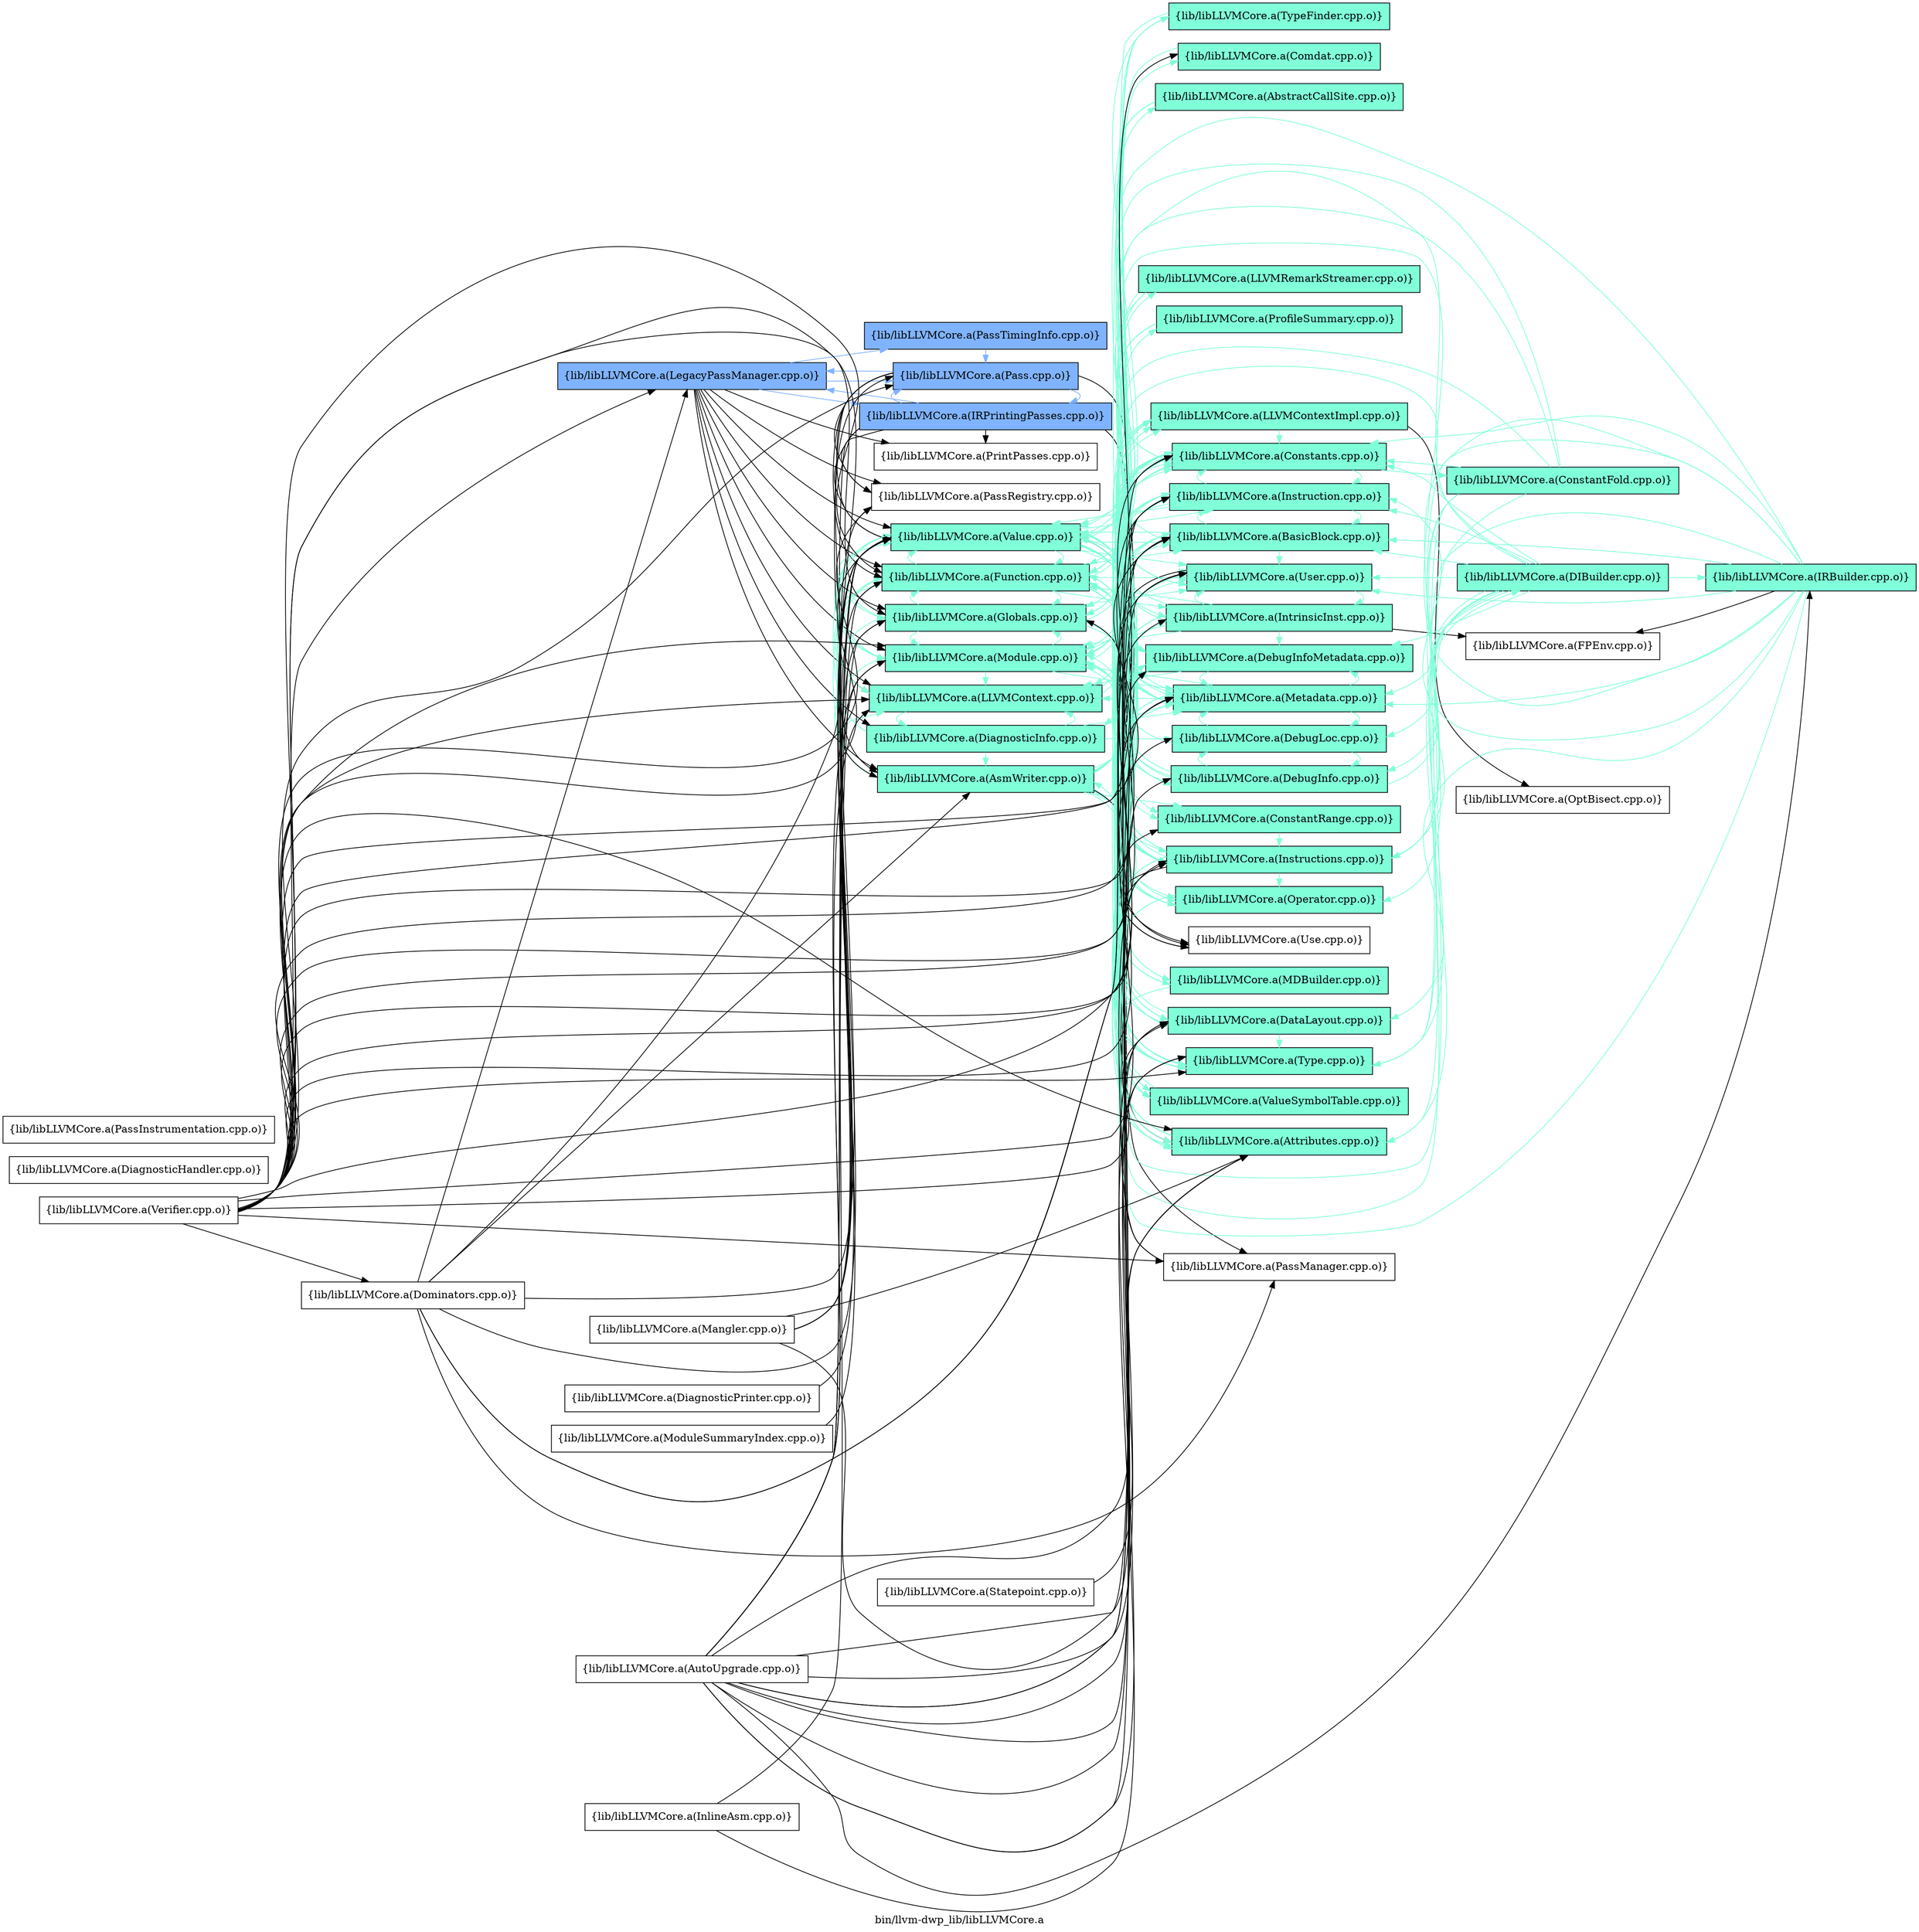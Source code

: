 digraph "bin/llvm-dwp_lib/libLLVMCore.a" {
	label="bin/llvm-dwp_lib/libLLVMCore.a";
	rankdir=LR;
	{ rank=same; Node0x55949ea5e018;  }
	{ rank=same; Node0x55949ea55c38; Node0x55949ea5ad78; Node0x55949ea596a8; Node0x55949ea58348; Node0x55949ea56d68; Node0x55949ea5c088; Node0x55949ea4cc78; Node0x55949ea545b8; Node0x55949ea52628; Node0x55949ea5da78; Node0x55949ea5dcf8; Node0x55949ea4ff18;  }
	{ rank=same; Node0x55949ea4da88; Node0x55949ea50328; Node0x55949ea4f6f8; Node0x55949ea53848; Node0x55949ea5ccb8; Node0x55949ea5b228; Node0x55949ea5af58; Node0x55949ea5a788; Node0x55949ea5a0f8; Node0x55949ea5feb8; Node0x55949ea54a68; Node0x55949ea5bb88; Node0x55949ea5bef8; Node0x55949ea50eb8; Node0x55949ea50c38; Node0x55949ea5b4f8; Node0x55949ea55508; Node0x55949ea5c6c8; Node0x55949ea5ef18; Node0x55949ea4fce8; Node0x55949ea52f38; Node0x55949ea5d118; Node0x55949ea5e158; Node0x55949ea5d848; Node0x55949ea5bae8;  }
	{ rank=same; Node0x55949ea4f478; Node0x55949ea58668; Node0x55949ea54388; Node0x55949ea5d618;  }

	Node0x55949ea5e018 [shape=record,shape=box,group=2,style=filled,fillcolor="0.600000 0.5 1",label="{lib/libLLVMCore.a(LegacyPassManager.cpp.o)}"];
	Node0x55949ea5e018 -> Node0x55949ea55c38;
	Node0x55949ea5e018 -> Node0x55949ea5ad78;
	Node0x55949ea5e018 -> Node0x55949ea596a8;
	Node0x55949ea5e018 -> Node0x55949ea58348;
	Node0x55949ea5e018 -> Node0x55949ea56d68[color="0.600000 0.5 1"];
	Node0x55949ea5e018 -> Node0x55949ea5c088;
	Node0x55949ea5e018 -> Node0x55949ea4cc78;
	Node0x55949ea5e018 -> Node0x55949ea545b8[color="0.600000 0.5 1"];
	Node0x55949ea5e018 -> Node0x55949ea52628;
	Node0x55949ea5e018 -> Node0x55949ea5da78[color="0.600000 0.5 1"];
	Node0x55949ea5e018 -> Node0x55949ea5dcf8;
	Node0x55949ea5e018 -> Node0x55949ea4ff18;
	Node0x55949ea4cc78 [shape=record,shape=box,group=1,style=filled,fillcolor="0.450000 0.5 1",label="{lib/libLLVMCore.a(Module.cpp.o)}"];
	Node0x55949ea4cc78 -> Node0x55949ea4f6f8[color="0.450000 0.5 1"];
	Node0x55949ea4cc78 -> Node0x55949ea5ccb8[color="0.450000 0.5 1"];
	Node0x55949ea4cc78 -> Node0x55949ea5c6c8[color="0.450000 0.5 1"];
	Node0x55949ea4cc78 -> Node0x55949ea596a8[color="0.450000 0.5 1"];
	Node0x55949ea4cc78 -> Node0x55949ea58348[color="0.450000 0.5 1"];
	Node0x55949ea4cc78 -> Node0x55949ea5c088[color="0.450000 0.5 1"];
	Node0x55949ea4cc78 -> Node0x55949ea5feb8[color="0.450000 0.5 1"];
	Node0x55949ea4cc78 -> Node0x55949ea5d848[color="0.450000 0.5 1"];
	Node0x55949ea4cc78 -> Node0x55949ea5bb88[color="0.450000 0.5 1"];
	Node0x55949ea4cc78 -> Node0x55949ea5bef8[color="0.450000 0.5 1"];
	Node0x55949ea4cc78 -> Node0x55949ea50c38[color="0.450000 0.5 1"];
	Node0x55949ea4cc78 -> Node0x55949ea4ff18[color="0.450000 0.5 1"];
	Node0x55949ea4cc78 -> Node0x55949ea4fce8[color="0.450000 0.5 1"];
	Node0x55949ea545b8 [shape=record,shape=box,group=2,style=filled,fillcolor="0.600000 0.5 1",label="{lib/libLLVMCore.a(Pass.cpp.o)}"];
	Node0x55949ea545b8 -> Node0x55949ea4da88;
	Node0x55949ea545b8 -> Node0x55949ea596a8;
	Node0x55949ea545b8 -> Node0x55949ea56d68[color="0.600000 0.5 1"];
	Node0x55949ea545b8 -> Node0x55949ea5c088;
	Node0x55949ea545b8 -> Node0x55949ea5e018[color="0.600000 0.5 1"];
	Node0x55949ea545b8 -> Node0x55949ea52628;
	Node0x55949ea545b8 -> Node0x55949ea4ff18;
	Node0x55949ea4ff18 [shape=record,shape=box,group=1,style=filled,fillcolor="0.450000 0.5 1",label="{lib/libLLVMCore.a(Value.cpp.o)}"];
	Node0x55949ea4ff18 -> Node0x55949ea4da88[color="0.450000 0.5 1"];
	Node0x55949ea4ff18 -> Node0x55949ea50328[color="0.450000 0.5 1"];
	Node0x55949ea4ff18 -> Node0x55949ea5ccb8[color="0.450000 0.5 1"];
	Node0x55949ea4ff18 -> Node0x55949ea5c6c8[color="0.450000 0.5 1"];
	Node0x55949ea4ff18 -> Node0x55949ea5bae8[color="0.450000 0.5 1"];
	Node0x55949ea4ff18 -> Node0x55949ea596a8[color="0.450000 0.5 1"];
	Node0x55949ea4ff18 -> Node0x55949ea58348[color="0.450000 0.5 1"];
	Node0x55949ea4ff18 -> Node0x55949ea5af58[color="0.450000 0.5 1"];
	Node0x55949ea4ff18 -> Node0x55949ea5a788[color="0.450000 0.5 1"];
	Node0x55949ea4ff18 -> Node0x55949ea5a0f8[color="0.450000 0.5 1"];
	Node0x55949ea4ff18 -> Node0x55949ea5c088[color="0.450000 0.5 1"];
	Node0x55949ea4ff18 -> Node0x55949ea5d118[color="0.450000 0.5 1"];
	Node0x55949ea4ff18 -> Node0x55949ea5feb8[color="0.450000 0.5 1"];
	Node0x55949ea4ff18 -> Node0x55949ea54a68[color="0.450000 0.5 1"];
	Node0x55949ea4ff18 -> Node0x55949ea5bb88[color="0.450000 0.5 1"];
	Node0x55949ea4ff18 -> Node0x55949ea50eb8;
	Node0x55949ea4ff18 -> Node0x55949ea50c38[color="0.450000 0.5 1"];
	Node0x55949ea4ff18 -> Node0x55949ea4fce8[color="0.450000 0.5 1"];
	Node0x55949ea4da88 [shape=record,shape=box,group=1,style=filled,fillcolor="0.450000 0.5 1",label="{lib/libLLVMCore.a(Attributes.cpp.o)}"];
	Node0x55949ea4da88 -> Node0x55949ea55c38[color="0.450000 0.5 1"];
	Node0x55949ea4da88 -> Node0x55949ea596a8[color="0.450000 0.5 1"];
	Node0x55949ea5ccb8 [shape=record,shape=box,group=1,style=filled,fillcolor="0.450000 0.5 1",label="{lib/libLLVMCore.a(Constants.cpp.o)}"];
	Node0x55949ea5ccb8 -> Node0x55949ea4f478[color="0.450000 0.5 1"];
	Node0x55949ea5ccb8 -> Node0x55949ea596a8[color="0.450000 0.5 1"];
	Node0x55949ea5ccb8 -> Node0x55949ea58348[color="0.450000 0.5 1"];
	Node0x55949ea5ccb8 -> Node0x55949ea5af58[color="0.450000 0.5 1"];
	Node0x55949ea5ccb8 -> Node0x55949ea5a788[color="0.450000 0.5 1"];
	Node0x55949ea5ccb8 -> Node0x55949ea54a68[color="0.450000 0.5 1"];
	Node0x55949ea5ccb8 -> Node0x55949ea5bb88[color="0.450000 0.5 1"];
	Node0x55949ea5ccb8 -> Node0x55949ea50c38[color="0.450000 0.5 1"];
	Node0x55949ea5ccb8 -> Node0x55949ea4ff18[color="0.450000 0.5 1"];
	Node0x55949ea5fc38 [shape=record,shape=box,group=0,label="{lib/libLLVMCore.a(Mangler.cpp.o)}"];
	Node0x55949ea5fc38 -> Node0x55949ea4da88;
	Node0x55949ea5fc38 -> Node0x55949ea5c6c8;
	Node0x55949ea5fc38 -> Node0x55949ea596a8;
	Node0x55949ea5fc38 -> Node0x55949ea58348;
	Node0x55949ea5fc38 -> Node0x55949ea4cc78;
	Node0x55949ea5fc38 -> Node0x55949ea4ff18;
	Node0x55949ea5feb8 [shape=record,shape=box,group=1,style=filled,fillcolor="0.450000 0.5 1",label="{lib/libLLVMCore.a(Metadata.cpp.o)}"];
	Node0x55949ea5feb8 -> Node0x55949ea53848[color="0.450000 0.5 1"];
	Node0x55949ea5feb8 -> Node0x55949ea5ccb8[color="0.450000 0.5 1"];
	Node0x55949ea5feb8 -> Node0x55949ea5b228[color="0.450000 0.5 1"];
	Node0x55949ea5feb8 -> Node0x55949ea5b4f8[color="0.450000 0.5 1"];
	Node0x55949ea5feb8 -> Node0x55949ea5c088[color="0.450000 0.5 1"];
	Node0x55949ea5feb8 -> Node0x55949ea5d118[color="0.450000 0.5 1"];
	Node0x55949ea5feb8 -> Node0x55949ea4cc78[color="0.450000 0.5 1"];
	Node0x55949ea5feb8 -> Node0x55949ea5bb88[color="0.450000 0.5 1"];
	Node0x55949ea5feb8 -> Node0x55949ea4ff18[color="0.450000 0.5 1"];
	Node0x55949ea5c6c8 [shape=record,shape=box,group=1,style=filled,fillcolor="0.450000 0.5 1",label="{lib/libLLVMCore.a(DataLayout.cpp.o)}"];
	Node0x55949ea5c6c8 -> Node0x55949ea58348[color="0.450000 0.5 1"];
	Node0x55949ea5c6c8 -> Node0x55949ea4cc78[color="0.450000 0.5 1"];
	Node0x55949ea5c6c8 -> Node0x55949ea5bb88[color="0.450000 0.5 1"];
	Node0x55949ea5ad78 [shape=record,shape=box,group=1,style=filled,fillcolor="0.450000 0.5 1",label="{lib/libLLVMCore.a(DiagnosticInfo.cpp.o)}"];
	Node0x55949ea5ad78 -> Node0x55949ea55c38[color="0.450000 0.5 1"];
	Node0x55949ea5ad78 -> Node0x55949ea5b4f8[color="0.450000 0.5 1"];
	Node0x55949ea5ad78 -> Node0x55949ea596a8[color="0.450000 0.5 1"];
	Node0x55949ea5ad78 -> Node0x55949ea5af58[color="0.450000 0.5 1"];
	Node0x55949ea5ad78 -> Node0x55949ea5c088[color="0.450000 0.5 1"];
	Node0x55949ea5ad78 -> Node0x55949ea5feb8[color="0.450000 0.5 1"];
	Node0x55949ea5ad78 -> Node0x55949ea4ff18[color="0.450000 0.5 1"];
	Node0x55949ea596a8 [shape=record,shape=box,group=1,style=filled,fillcolor="0.450000 0.5 1",label="{lib/libLLVMCore.a(Function.cpp.o)}"];
	Node0x55949ea596a8 -> Node0x55949ea55508[color="0.450000 0.5 1"];
	Node0x55949ea596a8 -> Node0x55949ea4da88[color="0.450000 0.5 1"];
	Node0x55949ea596a8 -> Node0x55949ea50328[color="0.450000 0.5 1"];
	Node0x55949ea596a8 -> Node0x55949ea5ccb8[color="0.450000 0.5 1"];
	Node0x55949ea596a8 -> Node0x55949ea5c6c8[color="0.450000 0.5 1"];
	Node0x55949ea596a8 -> Node0x55949ea58348[color="0.450000 0.5 1"];
	Node0x55949ea596a8 -> Node0x55949ea5a788[color="0.450000 0.5 1"];
	Node0x55949ea596a8 -> Node0x55949ea5a0f8[color="0.450000 0.5 1"];
	Node0x55949ea596a8 -> Node0x55949ea5c088[color="0.450000 0.5 1"];
	Node0x55949ea596a8 -> Node0x55949ea5ef18[color="0.450000 0.5 1"];
	Node0x55949ea596a8 -> Node0x55949ea5feb8[color="0.450000 0.5 1"];
	Node0x55949ea596a8 -> Node0x55949ea4cc78[color="0.450000 0.5 1"];
	Node0x55949ea596a8 -> Node0x55949ea5bb88[color="0.450000 0.5 1"];
	Node0x55949ea596a8 -> Node0x55949ea50c38[color="0.450000 0.5 1"];
	Node0x55949ea596a8 -> Node0x55949ea4ff18[color="0.450000 0.5 1"];
	Node0x55949ea596a8 -> Node0x55949ea4fce8[color="0.450000 0.5 1"];
	Node0x55949ea58348 [shape=record,shape=box,group=1,style=filled,fillcolor="0.450000 0.5 1",label="{lib/libLLVMCore.a(Globals.cpp.o)}"];
	Node0x55949ea58348 -> Node0x55949ea53848[color="0.450000 0.5 1"];
	Node0x55949ea58348 -> Node0x55949ea5ccb8[color="0.450000 0.5 1"];
	Node0x55949ea58348 -> Node0x55949ea596a8[color="0.450000 0.5 1"];
	Node0x55949ea58348 -> Node0x55949ea5feb8[color="0.450000 0.5 1"];
	Node0x55949ea58348 -> Node0x55949ea4cc78[color="0.450000 0.5 1"];
	Node0x55949ea58348 -> Node0x55949ea5bb88[color="0.450000 0.5 1"];
	Node0x55949ea58348 -> Node0x55949ea50c38[color="0.450000 0.5 1"];
	Node0x55949ea58348 -> Node0x55949ea4ff18[color="0.450000 0.5 1"];
	Node0x55949ea57bc8 [shape=record,shape=box,group=1,style=filled,fillcolor="0.450000 0.5 1",label="{lib/libLLVMCore.a(IRBuilder.cpp.o)}"];
	Node0x55949ea57bc8 -> Node0x55949ea4da88[color="0.450000 0.5 1"];
	Node0x55949ea57bc8 -> Node0x55949ea50328[color="0.450000 0.5 1"];
	Node0x55949ea57bc8 -> Node0x55949ea5ccb8[color="0.450000 0.5 1"];
	Node0x55949ea57bc8 -> Node0x55949ea5c6c8[color="0.450000 0.5 1"];
	Node0x55949ea57bc8 -> Node0x55949ea596a8[color="0.450000 0.5 1"];
	Node0x55949ea57bc8 -> Node0x55949ea58348[color="0.450000 0.5 1"];
	Node0x55949ea57bc8 -> Node0x55949ea58668;
	Node0x55949ea57bc8 -> Node0x55949ea5af58[color="0.450000 0.5 1"];
	Node0x55949ea57bc8 -> Node0x55949ea5a788[color="0.450000 0.5 1"];
	Node0x55949ea57bc8 -> Node0x55949ea5feb8[color="0.450000 0.5 1"];
	Node0x55949ea57bc8 -> Node0x55949ea5bb88[color="0.450000 0.5 1"];
	Node0x55949ea57bc8 -> Node0x55949ea50c38[color="0.450000 0.5 1"];
	Node0x55949ea57bc8 -> Node0x55949ea4ff18[color="0.450000 0.5 1"];
	Node0x55949ea5b728 [shape=record,shape=box,group=0,label="{lib/libLLVMCore.a(InlineAsm.cpp.o)}"];
	Node0x55949ea5b728 -> Node0x55949ea5bb88;
	Node0x55949ea5b728 -> Node0x55949ea4ff18;
	Node0x55949ea5af58 [shape=record,shape=box,group=1,style=filled,fillcolor="0.450000 0.5 1",label="{lib/libLLVMCore.a(Instruction.cpp.o)}"];
	Node0x55949ea5af58 -> Node0x55949ea4da88[color="0.450000 0.5 1"];
	Node0x55949ea5af58 -> Node0x55949ea50328[color="0.450000 0.5 1"];
	Node0x55949ea5af58 -> Node0x55949ea5ccb8[color="0.450000 0.5 1"];
	Node0x55949ea5af58 -> Node0x55949ea5a788[color="0.450000 0.5 1"];
	Node0x55949ea5af58 -> Node0x55949ea5feb8[color="0.450000 0.5 1"];
	Node0x55949ea5af58 -> Node0x55949ea50c38[color="0.450000 0.5 1"];
	Node0x55949ea5af58 -> Node0x55949ea4ff18[color="0.450000 0.5 1"];
	Node0x55949ea5a788 [shape=record,shape=box,group=1,style=filled,fillcolor="0.450000 0.5 1",label="{lib/libLLVMCore.a(Instructions.cpp.o)}"];
	Node0x55949ea5a788 -> Node0x55949ea4da88[color="0.450000 0.5 1"];
	Node0x55949ea5a788 -> Node0x55949ea50328[color="0.450000 0.5 1"];
	Node0x55949ea5a788 -> Node0x55949ea5ccb8[color="0.450000 0.5 1"];
	Node0x55949ea5a788 -> Node0x55949ea5c6c8[color="0.450000 0.5 1"];
	Node0x55949ea5a788 -> Node0x55949ea596a8[color="0.450000 0.5 1"];
	Node0x55949ea5a788 -> Node0x55949ea5af58[color="0.450000 0.5 1"];
	Node0x55949ea5a788 -> Node0x55949ea5d118[color="0.450000 0.5 1"];
	Node0x55949ea5a788 -> Node0x55949ea5ef18[color="0.450000 0.5 1"];
	Node0x55949ea5a788 -> Node0x55949ea5feb8[color="0.450000 0.5 1"];
	Node0x55949ea5a788 -> Node0x55949ea4cc78[color="0.450000 0.5 1"];
	Node0x55949ea5a788 -> Node0x55949ea54a68[color="0.450000 0.5 1"];
	Node0x55949ea5a788 -> Node0x55949ea5bb88[color="0.450000 0.5 1"];
	Node0x55949ea5a788 -> Node0x55949ea50eb8;
	Node0x55949ea5a788 -> Node0x55949ea50c38[color="0.450000 0.5 1"];
	Node0x55949ea5a788 -> Node0x55949ea4ff18[color="0.450000 0.5 1"];
	Node0x55949ea5c088 [shape=record,shape=box,group=1,style=filled,fillcolor="0.450000 0.5 1",label="{lib/libLLVMCore.a(LLVMContext.cpp.o)}"];
	Node0x55949ea5c088 -> Node0x55949ea5ad78[color="0.450000 0.5 1"];
	Node0x55949ea5c088 -> Node0x55949ea5d118[color="0.450000 0.5 1"];
	Node0x55949ea5c088 -> Node0x55949ea5e158[color="0.450000 0.5 1"];
	Node0x55949ea5bb88 [shape=record,shape=box,group=1,style=filled,fillcolor="0.450000 0.5 1",label="{lib/libLLVMCore.a(Type.cpp.o)}"];
	Node0x55949ea5bb88 -> Node0x55949ea5ccb8[color="0.450000 0.5 1"];
	Node0x55949ea50c38 [shape=record,shape=box,group=1,style=filled,fillcolor="0.450000 0.5 1",label="{lib/libLLVMCore.a(User.cpp.o)}"];
	Node0x55949ea50c38 -> Node0x55949ea5a0f8[color="0.450000 0.5 1"];
	Node0x55949ea50c38 -> Node0x55949ea50eb8;
	Node0x55949ea50328 [shape=record,shape=box,group=1,style=filled,fillcolor="0.450000 0.5 1",label="{lib/libLLVMCore.a(BasicBlock.cpp.o)}"];
	Node0x55949ea50328 -> Node0x55949ea5ccb8[color="0.450000 0.5 1"];
	Node0x55949ea50328 -> Node0x55949ea5af58[color="0.450000 0.5 1"];
	Node0x55949ea50328 -> Node0x55949ea5a788[color="0.450000 0.5 1"];
	Node0x55949ea50328 -> Node0x55949ea5feb8[color="0.450000 0.5 1"];
	Node0x55949ea50328 -> Node0x55949ea5bb88[color="0.450000 0.5 1"];
	Node0x55949ea50328 -> Node0x55949ea50c38[color="0.450000 0.5 1"];
	Node0x55949ea50328 -> Node0x55949ea4ff18[color="0.450000 0.5 1"];
	Node0x55949ea50328 -> Node0x55949ea4fce8[color="0.450000 0.5 1"];
	Node0x55949ea5a0f8 [shape=record,shape=box,group=1,style=filled,fillcolor="0.450000 0.5 1",label="{lib/libLLVMCore.a(IntrinsicInst.cpp.o)}"];
	Node0x55949ea5a0f8 -> Node0x55949ea4da88[color="0.450000 0.5 1"];
	Node0x55949ea5a0f8 -> Node0x55949ea50328[color="0.450000 0.5 1"];
	Node0x55949ea5a0f8 -> Node0x55949ea5ccb8[color="0.450000 0.5 1"];
	Node0x55949ea5a0f8 -> Node0x55949ea5c6c8[color="0.450000 0.5 1"];
	Node0x55949ea5a0f8 -> Node0x55949ea5b228[color="0.450000 0.5 1"];
	Node0x55949ea5a0f8 -> Node0x55949ea596a8[color="0.450000 0.5 1"];
	Node0x55949ea5a0f8 -> Node0x55949ea58668;
	Node0x55949ea5a0f8 -> Node0x55949ea5af58[color="0.450000 0.5 1"];
	Node0x55949ea5a0f8 -> Node0x55949ea5a788[color="0.450000 0.5 1"];
	Node0x55949ea5a0f8 -> Node0x55949ea5feb8[color="0.450000 0.5 1"];
	Node0x55949ea5a0f8 -> Node0x55949ea4cc78[color="0.450000 0.5 1"];
	Node0x55949ea5a0f8 -> Node0x55949ea54a68[color="0.450000 0.5 1"];
	Node0x55949ea5a0f8 -> Node0x55949ea5bb88[color="0.450000 0.5 1"];
	Node0x55949ea5a0f8 -> Node0x55949ea50c38[color="0.450000 0.5 1"];
	Node0x55949ea5a0f8 -> Node0x55949ea4ff18[color="0.450000 0.5 1"];
	Node0x55949ea54a68 [shape=record,shape=box,group=1,style=filled,fillcolor="0.450000 0.5 1",label="{lib/libLLVMCore.a(Operator.cpp.o)}"];
	Node0x55949ea54a68 -> Node0x55949ea5ccb8[color="0.450000 0.5 1"];
	Node0x55949ea54a68 -> Node0x55949ea5c6c8[color="0.450000 0.5 1"];
	Node0x55949ea54a68 -> Node0x55949ea5bb88[color="0.450000 0.5 1"];
	Node0x55949ea5b228 [shape=record,shape=box,group=1,style=filled,fillcolor="0.450000 0.5 1",label="{lib/libLLVMCore.a(DebugInfoMetadata.cpp.o)}"];
	Node0x55949ea5b228 -> Node0x55949ea5ccb8[color="0.450000 0.5 1"];
	Node0x55949ea5b228 -> Node0x55949ea5c088[color="0.450000 0.5 1"];
	Node0x55949ea5b228 -> Node0x55949ea5d118[color="0.450000 0.5 1"];
	Node0x55949ea5b228 -> Node0x55949ea5feb8[color="0.450000 0.5 1"];
	Node0x55949ea5b228 -> Node0x55949ea5bb88[color="0.450000 0.5 1"];
	Node0x55949ea53848 [shape=record,shape=box,group=1,style=filled,fillcolor="0.450000 0.5 1",label="{lib/libLLVMCore.a(ConstantRange.cpp.o)}"];
	Node0x55949ea53848 -> Node0x55949ea5a788[color="0.450000 0.5 1"];
	Node0x55949ea52628 [shape=record,shape=box,group=0,label="{lib/libLLVMCore.a(PassRegistry.cpp.o)}"];
	Node0x55949ea5b4f8 [shape=record,shape=box,group=1,style=filled,fillcolor="0.450000 0.5 1",label="{lib/libLLVMCore.a(DebugLoc.cpp.o)}"];
	Node0x55949ea5b4f8 -> Node0x55949ea5bae8[color="0.450000 0.5 1"];
	Node0x55949ea5b4f8 -> Node0x55949ea5b228[color="0.450000 0.5 1"];
	Node0x55949ea5b4f8 -> Node0x55949ea5feb8[color="0.450000 0.5 1"];
	Node0x55949ea593d8 [shape=record,shape=box,group=0,label="{lib/libLLVMCore.a(Dominators.cpp.o)}"];
	Node0x55949ea593d8 -> Node0x55949ea55c38;
	Node0x55949ea593d8 -> Node0x55949ea50328;
	Node0x55949ea593d8 -> Node0x55949ea5af58;
	Node0x55949ea593d8 -> Node0x55949ea5e018;
	Node0x55949ea593d8 -> Node0x55949ea545b8;
	Node0x55949ea593d8 -> Node0x55949ea52f38;
	Node0x55949ea593d8 -> Node0x55949ea52628;
	Node0x55949ea593d8 -> Node0x55949ea4ff18;
	Node0x55949ea50eb8 [shape=record,shape=box,group=0,label="{lib/libLLVMCore.a(Use.cpp.o)}"];
	Node0x55949ea55c38 [shape=record,shape=box,group=1,style=filled,fillcolor="0.450000 0.5 1",label="{lib/libLLVMCore.a(AsmWriter.cpp.o)}"];
	Node0x55949ea55c38 -> Node0x55949ea4da88[color="0.450000 0.5 1"];
	Node0x55949ea55c38 -> Node0x55949ea50328[color="0.450000 0.5 1"];
	Node0x55949ea55c38 -> Node0x55949ea4f6f8[color="0.450000 0.5 1"];
	Node0x55949ea55c38 -> Node0x55949ea53848[color="0.450000 0.5 1"];
	Node0x55949ea55c38 -> Node0x55949ea5ccb8[color="0.450000 0.5 1"];
	Node0x55949ea55c38 -> Node0x55949ea5b228[color="0.450000 0.5 1"];
	Node0x55949ea55c38 -> Node0x55949ea596a8[color="0.450000 0.5 1"];
	Node0x55949ea55c38 -> Node0x55949ea58348[color="0.450000 0.5 1"];
	Node0x55949ea55c38 -> Node0x55949ea5af58[color="0.450000 0.5 1"];
	Node0x55949ea55c38 -> Node0x55949ea5a788[color="0.450000 0.5 1"];
	Node0x55949ea55c38 -> Node0x55949ea5a0f8[color="0.450000 0.5 1"];
	Node0x55949ea55c38 -> Node0x55949ea5c088[color="0.450000 0.5 1"];
	Node0x55949ea55c38 -> Node0x55949ea5feb8[color="0.450000 0.5 1"];
	Node0x55949ea55c38 -> Node0x55949ea4cc78[color="0.450000 0.5 1"];
	Node0x55949ea55c38 -> Node0x55949ea54a68[color="0.450000 0.5 1"];
	Node0x55949ea55c38 -> Node0x55949ea5bb88[color="0.450000 0.5 1"];
	Node0x55949ea55c38 -> Node0x55949ea5bef8[color="0.450000 0.5 1"];
	Node0x55949ea55c38 -> Node0x55949ea50eb8;
	Node0x55949ea55c38 -> Node0x55949ea50c38[color="0.450000 0.5 1"];
	Node0x55949ea55c38 -> Node0x55949ea4ff18[color="0.450000 0.5 1"];
	Node0x55949ea4f6f8 [shape=record,shape=box,group=1,style=filled,fillcolor="0.450000 0.5 1",label="{lib/libLLVMCore.a(Comdat.cpp.o)}"];
	Node0x55949ea4f6f8 -> Node0x55949ea4cc78[color="0.450000 0.5 1"];
	Node0x55949ea5da78 [shape=record,shape=box,group=2,style=filled,fillcolor="0.600000 0.5 1",label="{lib/libLLVMCore.a(PassTimingInfo.cpp.o)}"];
	Node0x55949ea5da78 -> Node0x55949ea545b8[color="0.600000 0.5 1"];
	Node0x55949ea5bae8 [shape=record,shape=box,group=1,style=filled,fillcolor="0.450000 0.5 1",label="{lib/libLLVMCore.a(DebugInfo.cpp.o)}"];
	Node0x55949ea5bae8 -> Node0x55949ea5d618[color="0.450000 0.5 1"];
	Node0x55949ea5bae8 -> Node0x55949ea5b228[color="0.450000 0.5 1"];
	Node0x55949ea5bae8 -> Node0x55949ea5b4f8[color="0.450000 0.5 1"];
	Node0x55949ea5bae8 -> Node0x55949ea596a8[color="0.450000 0.5 1"];
	Node0x55949ea5bae8 -> Node0x55949ea5af58[color="0.450000 0.5 1"];
	Node0x55949ea5bae8 -> Node0x55949ea5feb8[color="0.450000 0.5 1"];
	Node0x55949ea5bae8 -> Node0x55949ea4cc78[color="0.450000 0.5 1"];
	Node0x55949ea5bae8 -> Node0x55949ea4ff18[color="0.450000 0.5 1"];
	Node0x55949ea5c3a8 [shape=record,shape=box,group=0,label="{lib/libLLVMCore.a(Statepoint.cpp.o)}"];
	Node0x55949ea5c3a8 -> Node0x55949ea4da88;
	Node0x55949ea5dcf8 [shape=record,shape=box,group=0,label="{lib/libLLVMCore.a(PrintPasses.cpp.o)}"];
	Node0x55949ea5ef18 [shape=record,shape=box,group=1,style=filled,fillcolor="0.450000 0.5 1",label="{lib/libLLVMCore.a(MDBuilder.cpp.o)}"];
	Node0x55949ea5ef18 -> Node0x55949ea5ccb8[color="0.450000 0.5 1"];
	Node0x55949ea5ef18 -> Node0x55949ea5feb8[color="0.450000 0.5 1"];
	Node0x55949ea5ef18 -> Node0x55949ea5bb88[color="0.450000 0.5 1"];
	Node0x55949ea5ef18 -> Node0x55949ea4ff18[color="0.450000 0.5 1"];
	Node0x55949ea56d68 [shape=record,shape=box,group=2,style=filled,fillcolor="0.600000 0.5 1",label="{lib/libLLVMCore.a(IRPrintingPasses.cpp.o)}"];
	Node0x55949ea56d68 -> Node0x55949ea55c38;
	Node0x55949ea56d68 -> Node0x55949ea5e018[color="0.600000 0.5 1"];
	Node0x55949ea56d68 -> Node0x55949ea545b8[color="0.600000 0.5 1"];
	Node0x55949ea56d68 -> Node0x55949ea52f38;
	Node0x55949ea56d68 -> Node0x55949ea52628;
	Node0x55949ea56d68 -> Node0x55949ea5dcf8;
	Node0x55949ea56d68 -> Node0x55949ea4ff18;
	Node0x55949ea51598 [shape=record,shape=box,group=0,label="{lib/libLLVMCore.a(Verifier.cpp.o)}"];
	Node0x55949ea51598 -> Node0x55949ea55c38;
	Node0x55949ea51598 -> Node0x55949ea4da88;
	Node0x55949ea51598 -> Node0x55949ea50328;
	Node0x55949ea51598 -> Node0x55949ea4f6f8;
	Node0x55949ea51598 -> Node0x55949ea53848;
	Node0x55949ea51598 -> Node0x55949ea5ccb8;
	Node0x55949ea51598 -> Node0x55949ea5c6c8;
	Node0x55949ea51598 -> Node0x55949ea5b228;
	Node0x55949ea51598 -> Node0x55949ea5b4f8;
	Node0x55949ea51598 -> Node0x55949ea593d8;
	Node0x55949ea51598 -> Node0x55949ea596a8;
	Node0x55949ea51598 -> Node0x55949ea58348;
	Node0x55949ea51598 -> Node0x55949ea5af58;
	Node0x55949ea51598 -> Node0x55949ea5a788;
	Node0x55949ea51598 -> Node0x55949ea5a0f8;
	Node0x55949ea51598 -> Node0x55949ea5c088;
	Node0x55949ea51598 -> Node0x55949ea5e018;
	Node0x55949ea51598 -> Node0x55949ea5feb8;
	Node0x55949ea51598 -> Node0x55949ea4cc78;
	Node0x55949ea51598 -> Node0x55949ea545b8;
	Node0x55949ea51598 -> Node0x55949ea52f38;
	Node0x55949ea51598 -> Node0x55949ea52628;
	Node0x55949ea51598 -> Node0x55949ea5bb88;
	Node0x55949ea51598 -> Node0x55949ea50c38;
	Node0x55949ea51598 -> Node0x55949ea4ff18;
	Node0x55949ea52f38 [shape=record,shape=box,group=0,label="{lib/libLLVMCore.a(PassManager.cpp.o)}"];
	Node0x55949ea52f38 -> Node0x55949ea58348;
	Node0x55949ea52f38 -> Node0x55949ea4ff18;
	Node0x55949ea5d618 [shape=record,shape=box,group=1,style=filled,fillcolor="0.450000 0.5 1",label="{lib/libLLVMCore.a(DIBuilder.cpp.o)}"];
	Node0x55949ea5d618 -> Node0x55949ea4da88[color="0.450000 0.5 1"];
	Node0x55949ea5d618 -> Node0x55949ea50328[color="0.450000 0.5 1"];
	Node0x55949ea5d618 -> Node0x55949ea5ccb8[color="0.450000 0.5 1"];
	Node0x55949ea5d618 -> Node0x55949ea5bae8[color="0.450000 0.5 1"];
	Node0x55949ea5d618 -> Node0x55949ea5b228[color="0.450000 0.5 1"];
	Node0x55949ea5d618 -> Node0x55949ea5b4f8[color="0.450000 0.5 1"];
	Node0x55949ea5d618 -> Node0x55949ea596a8[color="0.450000 0.5 1"];
	Node0x55949ea5d618 -> Node0x55949ea57bc8[color="0.450000 0.5 1"];
	Node0x55949ea5d618 -> Node0x55949ea5af58[color="0.450000 0.5 1"];
	Node0x55949ea5d618 -> Node0x55949ea5a788[color="0.450000 0.5 1"];
	Node0x55949ea5d618 -> Node0x55949ea5feb8[color="0.450000 0.5 1"];
	Node0x55949ea5d618 -> Node0x55949ea4cc78[color="0.450000 0.5 1"];
	Node0x55949ea5d618 -> Node0x55949ea5bb88[color="0.450000 0.5 1"];
	Node0x55949ea5d618 -> Node0x55949ea50c38[color="0.450000 0.5 1"];
	Node0x55949ea5d618 -> Node0x55949ea4ff18[color="0.450000 0.5 1"];
	Node0x55949ea55508 [shape=record,shape=box,group=1,style=filled,fillcolor="0.450000 0.5 1",label="{lib/libLLVMCore.a(AbstractCallSite.cpp.o)}"];
	Node0x55949ea55508 -> Node0x55949ea5ccb8[color="0.450000 0.5 1"];
	Node0x55949ea55508 -> Node0x55949ea5a788[color="0.450000 0.5 1"];
	Node0x55949ea55508 -> Node0x55949ea5feb8[color="0.450000 0.5 1"];
	Node0x55949ea55508 -> Node0x55949ea50c38[color="0.450000 0.5 1"];
	Node0x55949ea4f478 [shape=record,shape=box,group=1,style=filled,fillcolor="0.450000 0.5 1",label="{lib/libLLVMCore.a(ConstantFold.cpp.o)}"];
	Node0x55949ea4f478 -> Node0x55949ea5ccb8[color="0.450000 0.5 1"];
	Node0x55949ea4f478 -> Node0x55949ea596a8[color="0.450000 0.5 1"];
	Node0x55949ea4f478 -> Node0x55949ea58348[color="0.450000 0.5 1"];
	Node0x55949ea4f478 -> Node0x55949ea5a788[color="0.450000 0.5 1"];
	Node0x55949ea4f478 -> Node0x55949ea4cc78[color="0.450000 0.5 1"];
	Node0x55949ea4f478 -> Node0x55949ea54a68[color="0.450000 0.5 1"];
	Node0x55949ea4f478 -> Node0x55949ea5bb88[color="0.450000 0.5 1"];
	Node0x55949ea4f478 -> Node0x55949ea4ff18[color="0.450000 0.5 1"];
	Node0x55949ea5d848 [shape=record,shape=box,group=1,style=filled,fillcolor="0.450000 0.5 1",label="{lib/libLLVMCore.a(ProfileSummary.cpp.o)}"];
	Node0x55949ea5d848 -> Node0x55949ea5ccb8[color="0.450000 0.5 1"];
	Node0x55949ea5d848 -> Node0x55949ea5feb8[color="0.450000 0.5 1"];
	Node0x55949ea5d848 -> Node0x55949ea5bb88[color="0.450000 0.5 1"];
	Node0x55949ea5bef8 [shape=record,shape=box,group=1,style=filled,fillcolor="0.450000 0.5 1",label="{lib/libLLVMCore.a(TypeFinder.cpp.o)}"];
	Node0x55949ea5bef8 -> Node0x55949ea596a8[color="0.450000 0.5 1"];
	Node0x55949ea5bef8 -> Node0x55949ea58348[color="0.450000 0.5 1"];
	Node0x55949ea5bef8 -> Node0x55949ea5feb8[color="0.450000 0.5 1"];
	Node0x55949ea4ca48 [shape=record,shape=box,group=0,label="{lib/libLLVMCore.a(AutoUpgrade.cpp.o)}"];
	Node0x55949ea4ca48 -> Node0x55949ea4da88;
	Node0x55949ea4ca48 -> Node0x55949ea50328;
	Node0x55949ea4ca48 -> Node0x55949ea5ccb8;
	Node0x55949ea4ca48 -> Node0x55949ea5c6c8;
	Node0x55949ea4ca48 -> Node0x55949ea5bae8;
	Node0x55949ea4ca48 -> Node0x55949ea596a8;
	Node0x55949ea4ca48 -> Node0x55949ea58348;
	Node0x55949ea4ca48 -> Node0x55949ea57bc8;
	Node0x55949ea4ca48 -> Node0x55949ea5af58;
	Node0x55949ea4ca48 -> Node0x55949ea5a788;
	Node0x55949ea4ca48 -> Node0x55949ea5c088;
	Node0x55949ea4ca48 -> Node0x55949ea5feb8;
	Node0x55949ea4ca48 -> Node0x55949ea4cc78;
	Node0x55949ea4ca48 -> Node0x55949ea5bb88;
	Node0x55949ea4ca48 -> Node0x55949ea50c38;
	Node0x55949ea4ca48 -> Node0x55949ea4ff18;
	Node0x55949ea4fce8 [shape=record,shape=box,group=1,style=filled,fillcolor="0.450000 0.5 1",label="{lib/libLLVMCore.a(ValueSymbolTable.cpp.o)}"];
	Node0x55949ea4fce8 -> Node0x55949ea4ff18[color="0.450000 0.5 1"];
	Node0x55949ea5d118 [shape=record,shape=box,group=1,style=filled,fillcolor="0.450000 0.5 1",label="{lib/libLLVMCore.a(LLVMContextImpl.cpp.o)}"];
	Node0x55949ea5d118 -> Node0x55949ea5ccb8[color="0.450000 0.5 1"];
	Node0x55949ea5d118 -> Node0x55949ea5b228[color="0.450000 0.5 1"];
	Node0x55949ea5d118 -> Node0x55949ea5feb8[color="0.450000 0.5 1"];
	Node0x55949ea5d118 -> Node0x55949ea4cc78[color="0.450000 0.5 1"];
	Node0x55949ea5d118 -> Node0x55949ea54388;
	Node0x55949ea5d118 -> Node0x55949ea50c38[color="0.450000 0.5 1"];
	Node0x55949ea5d118 -> Node0x55949ea4ff18[color="0.450000 0.5 1"];
	Node0x55949ea58668 [shape=record,shape=box,group=0,label="{lib/libLLVMCore.a(FPEnv.cpp.o)}"];
	Node0x55949ea5e158 [shape=record,shape=box,group=1,style=filled,fillcolor="0.450000 0.5 1",label="{lib/libLLVMCore.a(LLVMRemarkStreamer.cpp.o)}"];
	Node0x55949ea5e158 -> Node0x55949ea5ad78[color="0.450000 0.5 1"];
	Node0x55949ea5e158 -> Node0x55949ea5c088[color="0.450000 0.5 1"];
	Node0x55949ea5e158 -> Node0x55949ea4ff18[color="0.450000 0.5 1"];
	Node0x55949ea5cc18 [shape=record,shape=box,group=0,label="{lib/libLLVMCore.a(DiagnosticPrinter.cpp.o)}"];
	Node0x55949ea5cc18 -> Node0x55949ea4ff18;
	Node0x55949ea54388 [shape=record,shape=box,group=0,label="{lib/libLLVMCore.a(OptBisect.cpp.o)}"];
	Node0x55949ea5d5c8 [shape=record,shape=box,group=0,label="{lib/libLLVMCore.a(DiagnosticHandler.cpp.o)}"];
	Node0x55949ea56318 [shape=record,shape=box,group=0,label="{lib/libLLVMCore.a(ModuleSummaryIndex.cpp.o)}"];
	Node0x55949ea56318 -> Node0x55949ea4ff18;
	Node0x55949ea54fb8 [shape=record,shape=box,group=0,label="{lib/libLLVMCore.a(PassInstrumentation.cpp.o)}"];
}
